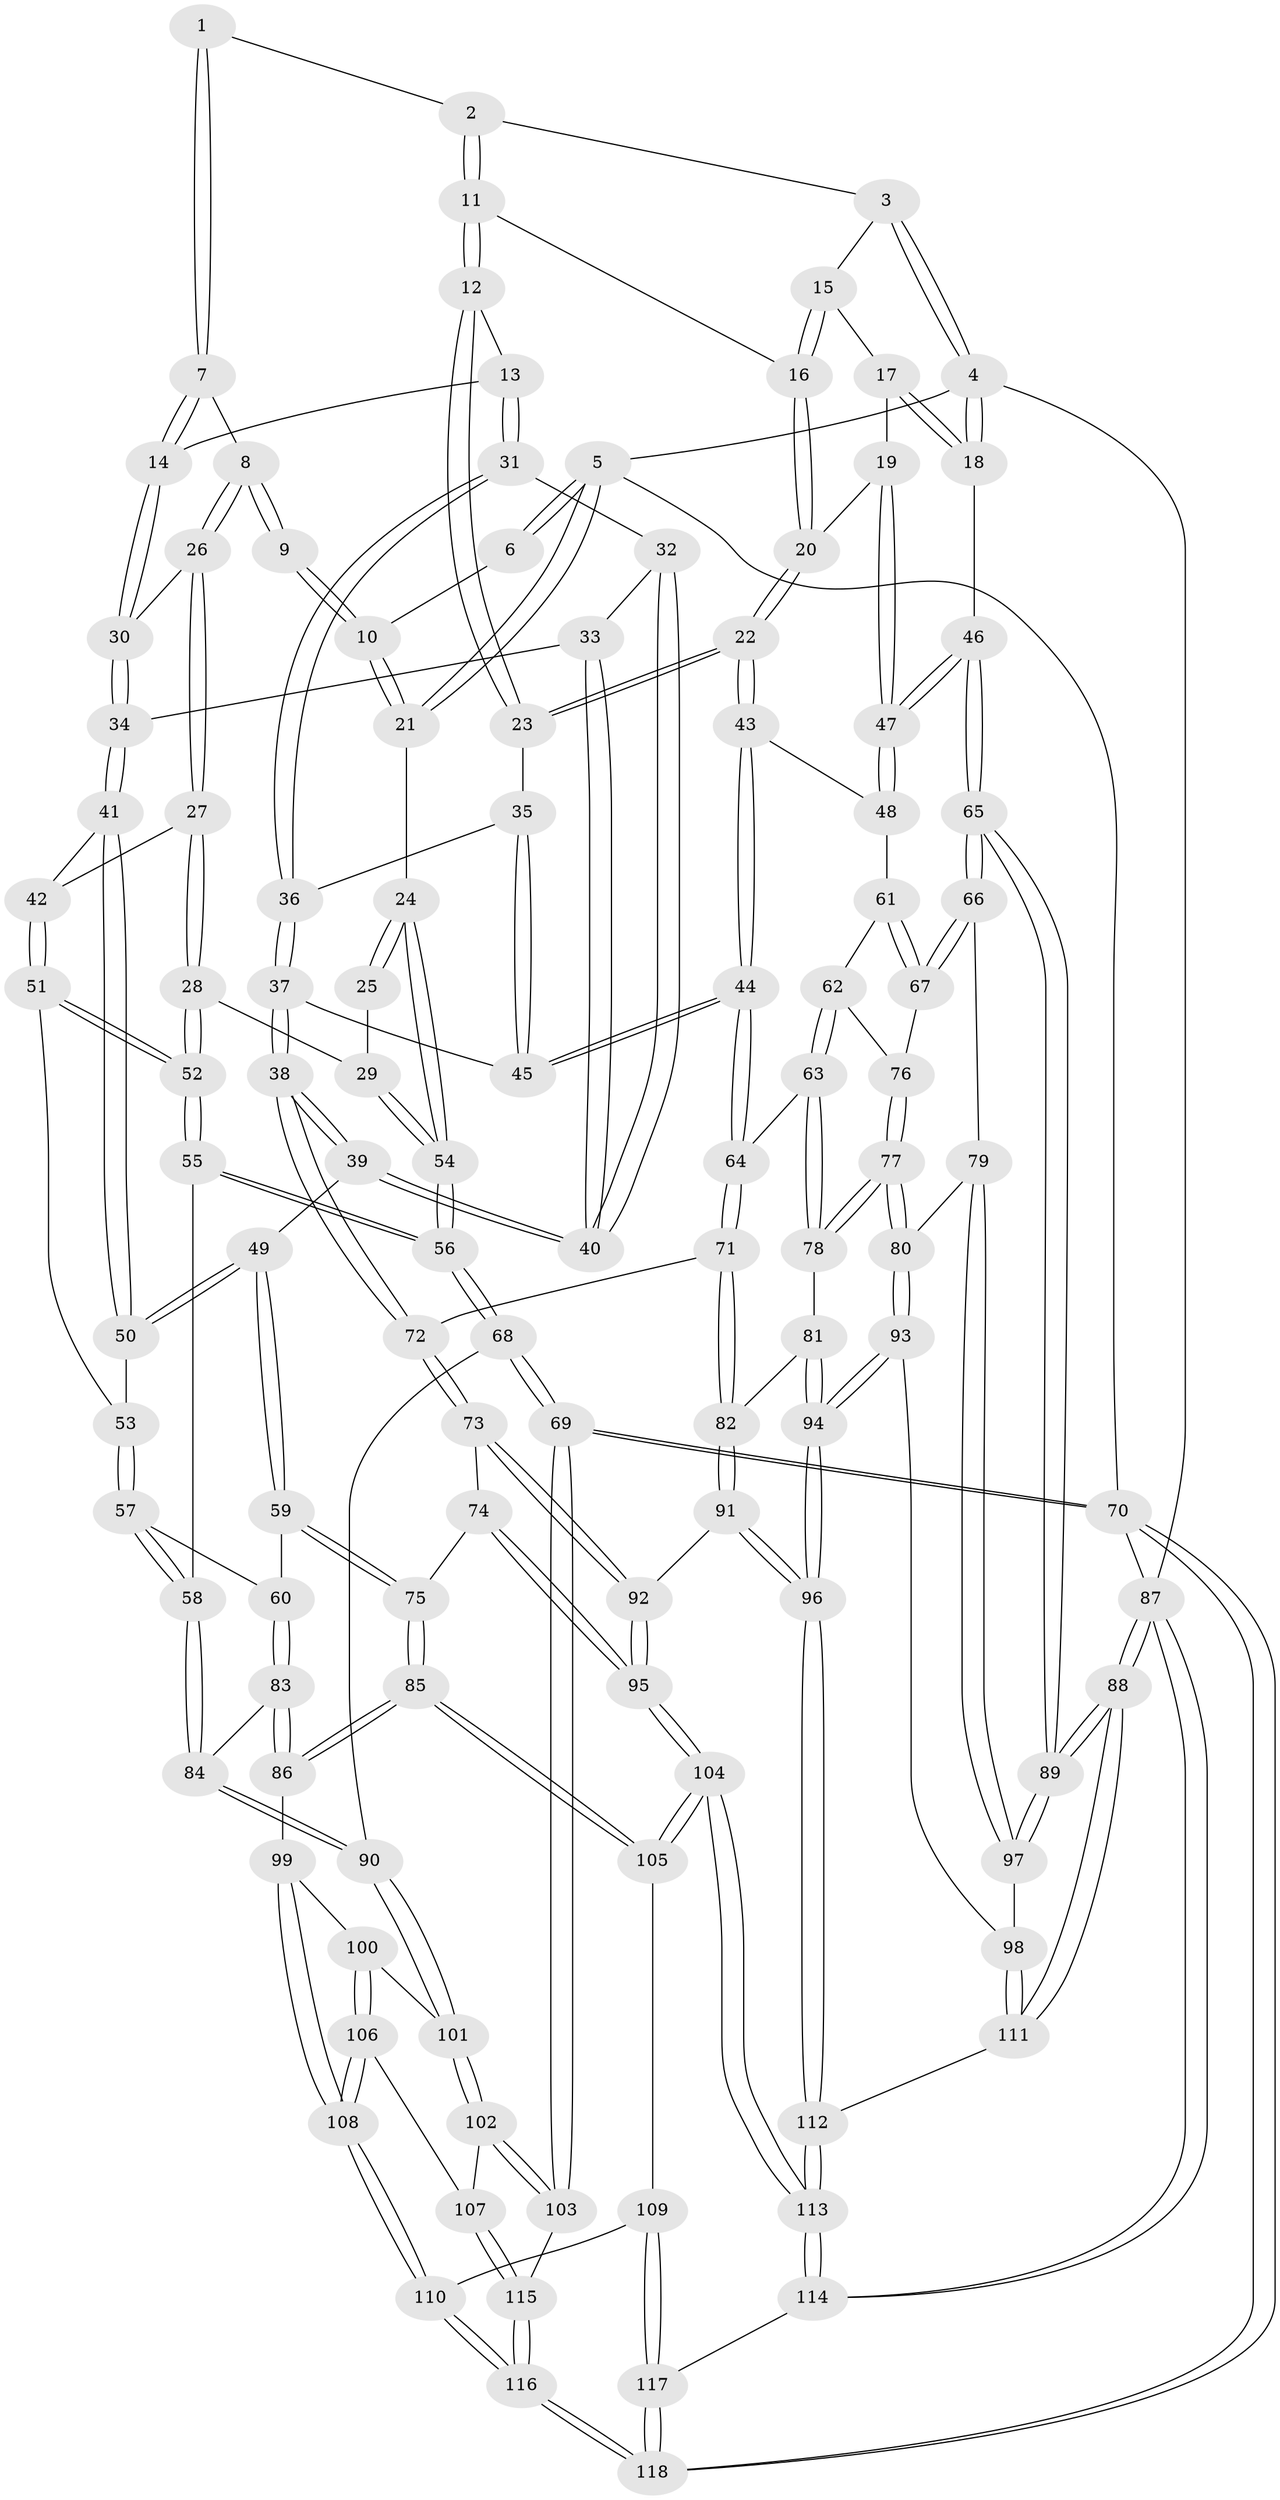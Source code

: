 // coarse degree distribution, {5: 0.2553191489361702, 4: 0.3617021276595745, 3: 0.23404255319148937, 6: 0.1276595744680851, 7: 0.02127659574468085}
// Generated by graph-tools (version 1.1) at 2025/04/03/04/25 22:04:59]
// undirected, 118 vertices, 292 edges
graph export_dot {
graph [start="1"]
  node [color=gray90,style=filled];
  1 [pos="+0.39440191416010967+0"];
  2 [pos="+0.7195864286769746+0"];
  3 [pos="+0.8878272187181117+0"];
  4 [pos="+1+0"];
  5 [pos="+0+0"];
  6 [pos="+0.2695078192862192+0"];
  7 [pos="+0.3918273828014263+0.044417802177987235"];
  8 [pos="+0.2824387877318722+0.16909098155762178"];
  9 [pos="+0.2176536518670452+0.14474882995949492"];
  10 [pos="+0.18162972866391866+0.0869063601956135"];
  11 [pos="+0.7179402322104512+0"];
  12 [pos="+0.6653849317289157+0.0511064828874703"];
  13 [pos="+0.5960786946751221+0.15965803285897034"];
  14 [pos="+0.5331556487765113+0.17127785762039704"];
  15 [pos="+0.9660933523250272+0.09587964187184064"];
  16 [pos="+0.8613782907765226+0.11397127711829147"];
  17 [pos="+1+0.10971850515350452"];
  18 [pos="+1+0.1414132749211706"];
  19 [pos="+0.8747116579710636+0.26268300777404036"];
  20 [pos="+0.8720514956849741+0.26226332159184096"];
  21 [pos="+0+0.042702673148578556"];
  22 [pos="+0.8632054741442726+0.2670059784718936"];
  23 [pos="+0.8251318310408653+0.2654354435742697"];
  24 [pos="+0+0.19216232181278434"];
  25 [pos="+0.20946344401455658+0.15239977920868036"];
  26 [pos="+0.30796412604930923+0.21956949479151042"];
  27 [pos="+0.28437771330191725+0.29125040942963043"];
  28 [pos="+0.10514798546300928+0.3369475587169144"];
  29 [pos="+0.06357908095513329+0.30331610683862054"];
  30 [pos="+0.45467797538936755+0.2508498635373743"];
  31 [pos="+0.6398362659923512+0.23951336983692328"];
  32 [pos="+0.5757733935298072+0.29129509582622426"];
  33 [pos="+0.4707000551330397+0.31985723717173303"];
  34 [pos="+0.4594494288034262+0.2935867378437137"];
  35 [pos="+0.7059230478522265+0.29184357522277"];
  36 [pos="+0.6703400726305748+0.2839165545038841"];
  37 [pos="+0.6159253018662825+0.37472680753901316"];
  38 [pos="+0.5353968853581481+0.4420591374635149"];
  39 [pos="+0.509245472862934+0.4324846589812942"];
  40 [pos="+0.48889950334176235+0.36264620024107713"];
  41 [pos="+0.3419546723275786+0.36789339790231307"];
  42 [pos="+0.29916099987513983+0.3444801488436702"];
  43 [pos="+0.833055504557393+0.4190831160339517"];
  44 [pos="+0.7638022423915642+0.4682008334207387"];
  45 [pos="+0.7622751059156344+0.46584413283122267"];
  46 [pos="+1+0.33792939218432777"];
  47 [pos="+1+0.3403514079247428"];
  48 [pos="+0.9304156963779731+0.4611865300895788"];
  49 [pos="+0.42872171253590424+0.46345025088863645"];
  50 [pos="+0.3896857175581313+0.4377106444127148"];
  51 [pos="+0.2642132658898636+0.3977293119121952"];
  52 [pos="+0.15138534728040748+0.4313332003120504"];
  53 [pos="+0.2917862468189964+0.452580935330012"];
  54 [pos="+0+0.2507223334332731"];
  55 [pos="+0.1487429797749016+0.4940056851774995"];
  56 [pos="+0+0.4310426453322009"];
  57 [pos="+0.272624673951619+0.5105255638322814"];
  58 [pos="+0.1606810245111689+0.5405316161466426"];
  59 [pos="+0.3948212905909249+0.5263243965139123"];
  60 [pos="+0.3508129665398367+0.5446572210354329"];
  61 [pos="+0.9270454522784839+0.4790422841256989"];
  62 [pos="+0.7987248799100308+0.5152092070672877"];
  63 [pos="+0.7672573156342286+0.5093588749281317"];
  64 [pos="+0.7550715861421843+0.49965463123460796"];
  65 [pos="+1+0.5973838759875175"];
  66 [pos="+1+0.5766257191588942"];
  67 [pos="+0.9212519863421907+0.5324857808818255"];
  68 [pos="+0+0.508661677691704"];
  69 [pos="+0+0.8728921667978381"];
  70 [pos="+0+1"];
  71 [pos="+0.6592709947786093+0.5588328302971052"];
  72 [pos="+0.6125907859073203+0.5636064511833057"];
  73 [pos="+0.6092283522027019+0.569670398185619"];
  74 [pos="+0.5437790786869853+0.6259473133946022"];
  75 [pos="+0.4692342154770298+0.657759238216019"];
  76 [pos="+0.9073323704034442+0.5436809734256659"];
  77 [pos="+0.8735785854836837+0.6386567732574139"];
  78 [pos="+0.8405855692807247+0.6337676047333465"];
  79 [pos="+0.8970301468145033+0.6562602046816769"];
  80 [pos="+0.8891159408110337+0.6536709820521289"];
  81 [pos="+0.8089757434631564+0.6522883007702617"];
  82 [pos="+0.7523336584246318+0.6673492182124575"];
  83 [pos="+0.33462239330536475+0.5845149713253115"];
  84 [pos="+0.14413353420368896+0.6029134003206916"];
  85 [pos="+0.3972106924781304+0.7640921257115105"];
  86 [pos="+0.3291355086066869+0.7090603192051084"];
  87 [pos="+1+1"];
  88 [pos="+1+1"];
  89 [pos="+1+0.8876620851929969"];
  90 [pos="+0.14234413211944805+0.6073337407255471"];
  91 [pos="+0.7350017005893047+0.7254472269319314"];
  92 [pos="+0.6659476187110459+0.7581700732164963"];
  93 [pos="+0.8710841238283158+0.6974189963257819"];
  94 [pos="+0.8201814576452656+0.773913462100856"];
  95 [pos="+0.6159193727724487+0.8412883193728542"];
  96 [pos="+0.8174965887896604+0.7811274193914353"];
  97 [pos="+0.9115303829627573+0.6675753539285787"];
  98 [pos="+0.9023659423331476+0.7774747660067065"];
  99 [pos="+0.26858626609744596+0.6942422241304647"];
  100 [pos="+0.1990308516730575+0.6632986889965782"];
  101 [pos="+0.1445179748178697+0.6269204184545917"];
  102 [pos="+0.13015289102441843+0.6471728024562935"];
  103 [pos="+0+0.8433725482210177"];
  104 [pos="+0.6082531609548406+0.8638220873684566"];
  105 [pos="+0.3999925572634066+0.7787820049645502"];
  106 [pos="+0.19772522728346525+0.8339272750872097"];
  107 [pos="+0.12854440155871413+0.8203153376266928"];
  108 [pos="+0.1996511027461725+0.8348501061606752"];
  109 [pos="+0.35682223583936457+0.8464403228068631"];
  110 [pos="+0.28093714256723196+0.8995280970132437"];
  111 [pos="+0.9048138316709494+0.8013767913828923"];
  112 [pos="+0.8179521655278862+0.7823253320115279"];
  113 [pos="+0.6887193168762211+1"];
  114 [pos="+0.7127088981805789+1"];
  115 [pos="+0.07597509269815686+0.8531377626445368"];
  116 [pos="+0.21255886064555143+1"];
  117 [pos="+0.5745677614503512+1"];
  118 [pos="+0.18856369086395527+1"];
  1 -- 2;
  1 -- 7;
  1 -- 7;
  2 -- 3;
  2 -- 11;
  2 -- 11;
  3 -- 4;
  3 -- 4;
  3 -- 15;
  4 -- 5;
  4 -- 18;
  4 -- 18;
  4 -- 87;
  5 -- 6;
  5 -- 6;
  5 -- 21;
  5 -- 21;
  5 -- 70;
  6 -- 10;
  7 -- 8;
  7 -- 14;
  7 -- 14;
  8 -- 9;
  8 -- 9;
  8 -- 26;
  8 -- 26;
  9 -- 10;
  9 -- 10;
  10 -- 21;
  10 -- 21;
  11 -- 12;
  11 -- 12;
  11 -- 16;
  12 -- 13;
  12 -- 23;
  12 -- 23;
  13 -- 14;
  13 -- 31;
  13 -- 31;
  14 -- 30;
  14 -- 30;
  15 -- 16;
  15 -- 16;
  15 -- 17;
  16 -- 20;
  16 -- 20;
  17 -- 18;
  17 -- 18;
  17 -- 19;
  18 -- 46;
  19 -- 20;
  19 -- 47;
  19 -- 47;
  20 -- 22;
  20 -- 22;
  21 -- 24;
  22 -- 23;
  22 -- 23;
  22 -- 43;
  22 -- 43;
  23 -- 35;
  24 -- 25;
  24 -- 25;
  24 -- 54;
  24 -- 54;
  25 -- 29;
  26 -- 27;
  26 -- 27;
  26 -- 30;
  27 -- 28;
  27 -- 28;
  27 -- 42;
  28 -- 29;
  28 -- 52;
  28 -- 52;
  29 -- 54;
  29 -- 54;
  30 -- 34;
  30 -- 34;
  31 -- 32;
  31 -- 36;
  31 -- 36;
  32 -- 33;
  32 -- 40;
  32 -- 40;
  33 -- 34;
  33 -- 40;
  33 -- 40;
  34 -- 41;
  34 -- 41;
  35 -- 36;
  35 -- 45;
  35 -- 45;
  36 -- 37;
  36 -- 37;
  37 -- 38;
  37 -- 38;
  37 -- 45;
  38 -- 39;
  38 -- 39;
  38 -- 72;
  38 -- 72;
  39 -- 40;
  39 -- 40;
  39 -- 49;
  41 -- 42;
  41 -- 50;
  41 -- 50;
  42 -- 51;
  42 -- 51;
  43 -- 44;
  43 -- 44;
  43 -- 48;
  44 -- 45;
  44 -- 45;
  44 -- 64;
  44 -- 64;
  46 -- 47;
  46 -- 47;
  46 -- 65;
  46 -- 65;
  47 -- 48;
  47 -- 48;
  48 -- 61;
  49 -- 50;
  49 -- 50;
  49 -- 59;
  49 -- 59;
  50 -- 53;
  51 -- 52;
  51 -- 52;
  51 -- 53;
  52 -- 55;
  52 -- 55;
  53 -- 57;
  53 -- 57;
  54 -- 56;
  54 -- 56;
  55 -- 56;
  55 -- 56;
  55 -- 58;
  56 -- 68;
  56 -- 68;
  57 -- 58;
  57 -- 58;
  57 -- 60;
  58 -- 84;
  58 -- 84;
  59 -- 60;
  59 -- 75;
  59 -- 75;
  60 -- 83;
  60 -- 83;
  61 -- 62;
  61 -- 67;
  61 -- 67;
  62 -- 63;
  62 -- 63;
  62 -- 76;
  63 -- 64;
  63 -- 78;
  63 -- 78;
  64 -- 71;
  64 -- 71;
  65 -- 66;
  65 -- 66;
  65 -- 89;
  65 -- 89;
  66 -- 67;
  66 -- 67;
  66 -- 79;
  67 -- 76;
  68 -- 69;
  68 -- 69;
  68 -- 90;
  69 -- 70;
  69 -- 70;
  69 -- 103;
  69 -- 103;
  70 -- 118;
  70 -- 118;
  70 -- 87;
  71 -- 72;
  71 -- 82;
  71 -- 82;
  72 -- 73;
  72 -- 73;
  73 -- 74;
  73 -- 92;
  73 -- 92;
  74 -- 75;
  74 -- 95;
  74 -- 95;
  75 -- 85;
  75 -- 85;
  76 -- 77;
  76 -- 77;
  77 -- 78;
  77 -- 78;
  77 -- 80;
  77 -- 80;
  78 -- 81;
  79 -- 80;
  79 -- 97;
  79 -- 97;
  80 -- 93;
  80 -- 93;
  81 -- 82;
  81 -- 94;
  81 -- 94;
  82 -- 91;
  82 -- 91;
  83 -- 84;
  83 -- 86;
  83 -- 86;
  84 -- 90;
  84 -- 90;
  85 -- 86;
  85 -- 86;
  85 -- 105;
  85 -- 105;
  86 -- 99;
  87 -- 88;
  87 -- 88;
  87 -- 114;
  87 -- 114;
  88 -- 89;
  88 -- 89;
  88 -- 111;
  88 -- 111;
  89 -- 97;
  89 -- 97;
  90 -- 101;
  90 -- 101;
  91 -- 92;
  91 -- 96;
  91 -- 96;
  92 -- 95;
  92 -- 95;
  93 -- 94;
  93 -- 94;
  93 -- 98;
  94 -- 96;
  94 -- 96;
  95 -- 104;
  95 -- 104;
  96 -- 112;
  96 -- 112;
  97 -- 98;
  98 -- 111;
  98 -- 111;
  99 -- 100;
  99 -- 108;
  99 -- 108;
  100 -- 101;
  100 -- 106;
  100 -- 106;
  101 -- 102;
  101 -- 102;
  102 -- 103;
  102 -- 103;
  102 -- 107;
  103 -- 115;
  104 -- 105;
  104 -- 105;
  104 -- 113;
  104 -- 113;
  105 -- 109;
  106 -- 107;
  106 -- 108;
  106 -- 108;
  107 -- 115;
  107 -- 115;
  108 -- 110;
  108 -- 110;
  109 -- 110;
  109 -- 117;
  109 -- 117;
  110 -- 116;
  110 -- 116;
  111 -- 112;
  112 -- 113;
  112 -- 113;
  113 -- 114;
  113 -- 114;
  114 -- 117;
  115 -- 116;
  115 -- 116;
  116 -- 118;
  116 -- 118;
  117 -- 118;
  117 -- 118;
}
